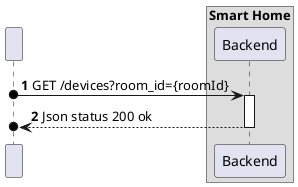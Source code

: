 @startuml
'https://plantuml.com/sequence-diagram
!pragma layout smetana

autonumber


participant " " as HTTP
box "Smart Home"
    participant "Backend" as BE
end box

HTTP o-> BE : GET /devices?room_id={roomId}
activate BE

BE -->o HTTP : Json status 200 ok
deactivate BE

@enduml